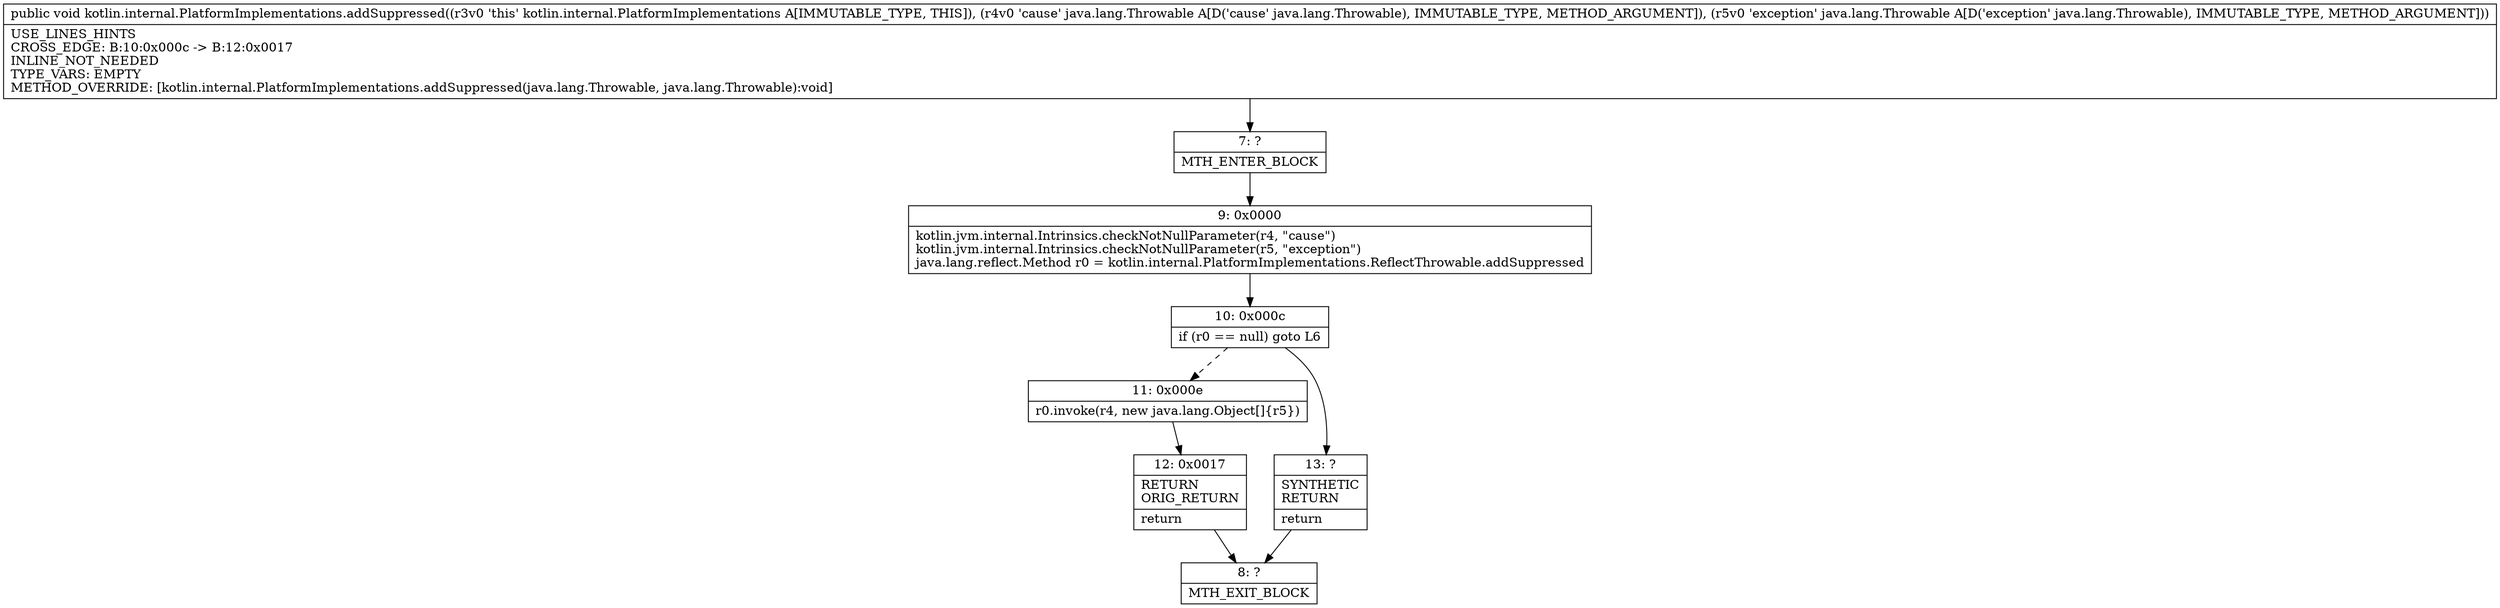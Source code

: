 digraph "CFG forkotlin.internal.PlatformImplementations.addSuppressed(Ljava\/lang\/Throwable;Ljava\/lang\/Throwable;)V" {
Node_7 [shape=record,label="{7\:\ ?|MTH_ENTER_BLOCK\l}"];
Node_9 [shape=record,label="{9\:\ 0x0000|kotlin.jvm.internal.Intrinsics.checkNotNullParameter(r4, \"cause\")\lkotlin.jvm.internal.Intrinsics.checkNotNullParameter(r5, \"exception\")\ljava.lang.reflect.Method r0 = kotlin.internal.PlatformImplementations.ReflectThrowable.addSuppressed\l}"];
Node_10 [shape=record,label="{10\:\ 0x000c|if (r0 == null) goto L6\l}"];
Node_11 [shape=record,label="{11\:\ 0x000e|r0.invoke(r4, new java.lang.Object[]\{r5\})\l}"];
Node_12 [shape=record,label="{12\:\ 0x0017|RETURN\lORIG_RETURN\l|return\l}"];
Node_8 [shape=record,label="{8\:\ ?|MTH_EXIT_BLOCK\l}"];
Node_13 [shape=record,label="{13\:\ ?|SYNTHETIC\lRETURN\l|return\l}"];
MethodNode[shape=record,label="{public void kotlin.internal.PlatformImplementations.addSuppressed((r3v0 'this' kotlin.internal.PlatformImplementations A[IMMUTABLE_TYPE, THIS]), (r4v0 'cause' java.lang.Throwable A[D('cause' java.lang.Throwable), IMMUTABLE_TYPE, METHOD_ARGUMENT]), (r5v0 'exception' java.lang.Throwable A[D('exception' java.lang.Throwable), IMMUTABLE_TYPE, METHOD_ARGUMENT]))  | USE_LINES_HINTS\lCROSS_EDGE: B:10:0x000c \-\> B:12:0x0017\lINLINE_NOT_NEEDED\lTYPE_VARS: EMPTY\lMETHOD_OVERRIDE: [kotlin.internal.PlatformImplementations.addSuppressed(java.lang.Throwable, java.lang.Throwable):void]\l}"];
MethodNode -> Node_7;Node_7 -> Node_9;
Node_9 -> Node_10;
Node_10 -> Node_11[style=dashed];
Node_10 -> Node_13;
Node_11 -> Node_12;
Node_12 -> Node_8;
Node_13 -> Node_8;
}

